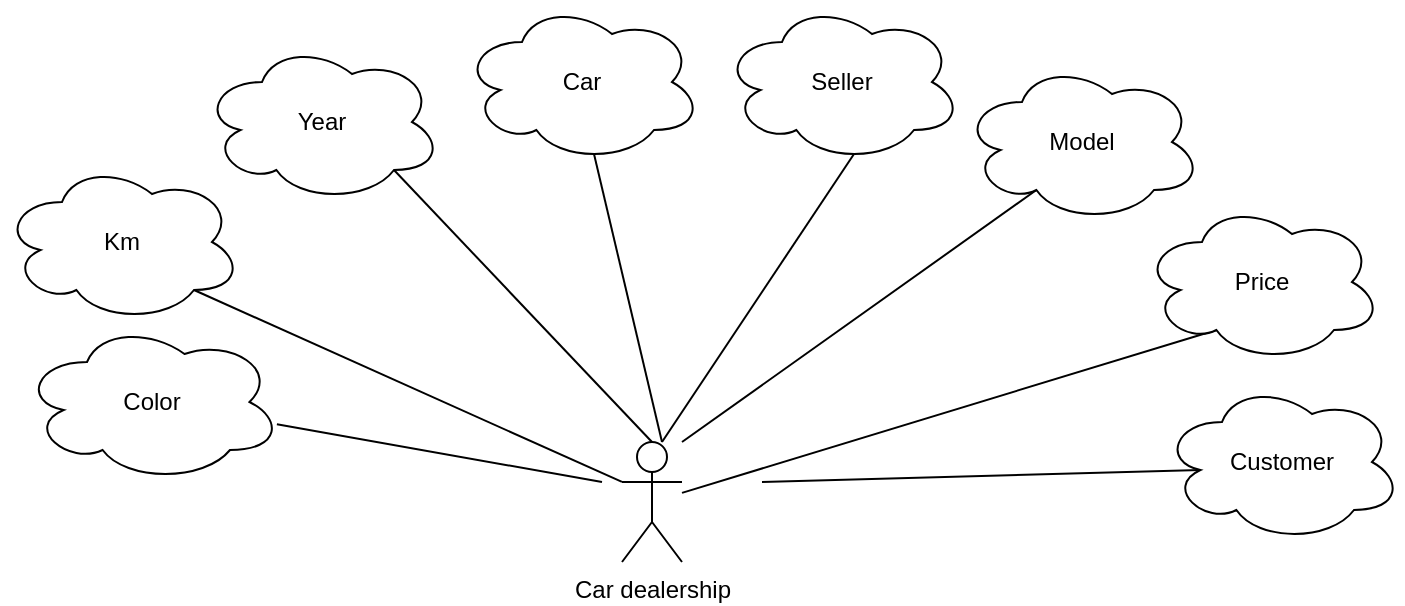 <mxfile>
    <diagram id="U-Ivx8b5jmvnGBw-06h0" name="Page-1">
        <mxGraphModel dx="966" dy="704" grid="1" gridSize="10" guides="1" tooltips="1" connect="1" arrows="1" fold="1" page="1" pageScale="1" pageWidth="850" pageHeight="1100" math="0" shadow="0">
            <root>
                <mxCell id="0"/>
                <mxCell id="1" parent="0"/>
                <mxCell id="2" value="Car dealership" style="shape=umlActor;verticalLabelPosition=bottom;verticalAlign=top;html=1;outlineConnect=0;" parent="1" vertex="1">
                    <mxGeometry x="385" y="520" width="30" height="60" as="geometry"/>
                </mxCell>
                <mxCell id="13" style="edgeStyle=none;html=1;exitX=0.55;exitY=0.95;exitDx=0;exitDy=0;exitPerimeter=0;endArrow=none;endFill=0;" parent="1" source="4" edge="1">
                    <mxGeometry relative="1" as="geometry">
                        <mxPoint x="405" y="520" as="targetPoint"/>
                    </mxGeometry>
                </mxCell>
                <mxCell id="4" value="Seller" style="ellipse;shape=cloud;whiteSpace=wrap;html=1;" parent="1" vertex="1">
                    <mxGeometry x="435" y="300" width="120" height="80" as="geometry"/>
                </mxCell>
                <mxCell id="14" style="edgeStyle=none;html=1;exitX=0.31;exitY=0.8;exitDx=0;exitDy=0;exitPerimeter=0;endArrow=none;endFill=0;" parent="1" source="5" edge="1">
                    <mxGeometry relative="1" as="geometry">
                        <mxPoint x="415" y="520" as="targetPoint"/>
                    </mxGeometry>
                </mxCell>
                <mxCell id="5" value="Model" style="ellipse;shape=cloud;whiteSpace=wrap;html=1;" parent="1" vertex="1">
                    <mxGeometry x="555" y="330" width="120" height="80" as="geometry"/>
                </mxCell>
                <mxCell id="12" style="edgeStyle=none;html=1;exitX=0.55;exitY=0.95;exitDx=0;exitDy=0;exitPerimeter=0;endArrow=none;endFill=0;" parent="1" source="6" edge="1">
                    <mxGeometry relative="1" as="geometry">
                        <mxPoint x="405" y="520" as="targetPoint"/>
                    </mxGeometry>
                </mxCell>
                <mxCell id="6" value="Car" style="ellipse;shape=cloud;whiteSpace=wrap;html=1;" parent="1" vertex="1">
                    <mxGeometry x="305" y="300" width="120" height="80" as="geometry"/>
                </mxCell>
                <mxCell id="11" style="edgeStyle=none;html=1;exitX=0.8;exitY=0.8;exitDx=0;exitDy=0;exitPerimeter=0;entryX=0.5;entryY=0;entryDx=0;entryDy=0;entryPerimeter=0;endArrow=none;endFill=0;" parent="1" source="7" target="2" edge="1">
                    <mxGeometry relative="1" as="geometry"/>
                </mxCell>
                <mxCell id="7" value="Year" style="ellipse;shape=cloud;whiteSpace=wrap;html=1;" parent="1" vertex="1">
                    <mxGeometry x="175" y="320" width="120" height="80" as="geometry"/>
                </mxCell>
                <mxCell id="10" style="edgeStyle=none;html=1;exitX=0.8;exitY=0.8;exitDx=0;exitDy=0;exitPerimeter=0;entryX=0;entryY=0.333;entryDx=0;entryDy=0;entryPerimeter=0;endArrow=none;endFill=0;" parent="1" source="8" target="2" edge="1">
                    <mxGeometry relative="1" as="geometry"/>
                </mxCell>
                <mxCell id="8" value="Km" style="ellipse;shape=cloud;whiteSpace=wrap;html=1;" parent="1" vertex="1">
                    <mxGeometry x="75" y="380" width="120" height="80" as="geometry"/>
                </mxCell>
                <mxCell id="15" style="edgeStyle=none;html=1;exitX=0.31;exitY=0.8;exitDx=0;exitDy=0;exitPerimeter=0;endArrow=none;endFill=0;" parent="1" source="9" target="2" edge="1">
                    <mxGeometry relative="1" as="geometry"/>
                </mxCell>
                <mxCell id="9" value="Price" style="ellipse;shape=cloud;whiteSpace=wrap;html=1;" parent="1" vertex="1">
                    <mxGeometry x="645" y="400" width="120" height="80" as="geometry"/>
                </mxCell>
                <mxCell id="17" style="edgeStyle=none;html=1;endArrow=none;endFill=0;" parent="1" source="16" edge="1">
                    <mxGeometry relative="1" as="geometry">
                        <mxPoint x="375" y="540" as="targetPoint"/>
                    </mxGeometry>
                </mxCell>
                <mxCell id="16" value="Color" style="ellipse;shape=cloud;whiteSpace=wrap;html=1;" parent="1" vertex="1">
                    <mxGeometry x="85" y="460" width="130" height="80" as="geometry"/>
                </mxCell>
                <mxCell id="6xvg-_Ezl0a2LgzH8M2s-19" style="html=1;endArrow=none;endFill=0;exitX=0.16;exitY=0.55;exitDx=0;exitDy=0;exitPerimeter=0;" parent="1" source="6xvg-_Ezl0a2LgzH8M2s-17" edge="1">
                    <mxGeometry relative="1" as="geometry">
                        <mxPoint x="455" y="540" as="targetPoint"/>
                    </mxGeometry>
                </mxCell>
                <mxCell id="6xvg-_Ezl0a2LgzH8M2s-17" value="Customer" style="ellipse;shape=cloud;whiteSpace=wrap;html=1;" parent="1" vertex="1">
                    <mxGeometry x="655" y="490" width="120" height="80" as="geometry"/>
                </mxCell>
            </root>
        </mxGraphModel>
    </diagram>
    <diagram id="GZqyax552sexaMXISnXk" name="Page-2">
        <mxGraphModel dx="966" dy="704" grid="1" gridSize="10" guides="1" tooltips="1" connect="1" arrows="1" fold="1" page="1" pageScale="1" pageWidth="850" pageHeight="1100" math="0" shadow="0">
            <root>
                <mxCell id="0"/>
                <mxCell id="1" parent="0"/>
                <mxCell id="TgFDSiCsrmZgiXGRbNWl-6" style="edgeStyle=orthogonalEdgeStyle;html=1;exitX=0;exitY=1;exitDx=0;exitDy=0;entryX=0.3;entryY=0.038;entryDx=0;entryDy=0;entryPerimeter=0;endArrow=none;endFill=0;" parent="1" source="TA_YlKs3oP5wKAomGCfq-1" target="uvHS9tXCYnlJ3znG8nro-5" edge="1">
                    <mxGeometry relative="1" as="geometry"/>
                </mxCell>
                <mxCell id="TA_YlKs3oP5wKAomGCfq-1" value="Car&amp;nbsp;" style="rounded=1;whiteSpace=wrap;html=1;" parent="1" vertex="1">
                    <mxGeometry x="70" y="370" width="120" height="60" as="geometry"/>
                </mxCell>
                <mxCell id="TgFDSiCsrmZgiXGRbNWl-13" style="edgeStyle=orthogonalEdgeStyle;html=1;exitX=0.75;exitY=0;exitDx=0;exitDy=0;entryX=0.311;entryY=0.888;entryDx=0;entryDy=0;entryPerimeter=0;endArrow=none;endFill=0;" parent="1" source="TA_YlKs3oP5wKAomGCfq-3" target="b5cZCzFoDvOUF65fmltz-3" edge="1">
                    <mxGeometry relative="1" as="geometry"/>
                </mxCell>
                <mxCell id="TgFDSiCsrmZgiXGRbNWl-14" style="edgeStyle=orthogonalEdgeStyle;html=1;exitX=1;exitY=0.5;exitDx=0;exitDy=0;entryX=0;entryY=1;entryDx=0;entryDy=0;endArrow=none;endFill=0;" parent="1" source="TA_YlKs3oP5wKAomGCfq-3" target="TgFDSiCsrmZgiXGRbNWl-3" edge="1">
                    <mxGeometry relative="1" as="geometry"/>
                </mxCell>
                <mxCell id="TgFDSiCsrmZgiXGRbNWl-15" style="edgeStyle=orthogonalEdgeStyle;html=1;exitX=0.25;exitY=0;exitDx=0;exitDy=0;entryX=0.5;entryY=1;entryDx=0;entryDy=0;endArrow=none;endFill=0;" parent="1" source="TA_YlKs3oP5wKAomGCfq-3" target="b5cZCzFoDvOUF65fmltz-2" edge="1">
                    <mxGeometry relative="1" as="geometry"/>
                </mxCell>
                <mxCell id="TA_YlKs3oP5wKAomGCfq-3" value="Cardealership" style="rounded=1;whiteSpace=wrap;html=1;" parent="1" vertex="1">
                    <mxGeometry x="380" y="610" width="120" height="60" as="geometry"/>
                </mxCell>
                <mxCell id="OZ_l_YYndTsU2LNHeQGf-1" value="Seller" style="rounded=1;whiteSpace=wrap;html=1;" parent="1" vertex="1">
                    <mxGeometry x="610" y="380" width="120" height="60" as="geometry"/>
                </mxCell>
                <mxCell id="H7JhAGaUztIQ5eexVdY9-2" style="edgeStyle=orthogonalEdgeStyle;html=1;exitX=0.5;exitY=1;exitDx=0;exitDy=0;entryX=0.888;entryY=-0.017;entryDx=0;entryDy=0;entryPerimeter=0;endArrow=none;endFill=0;" parent="1" source="uvHS9tXCYnlJ3znG8nro-1" target="TA_YlKs3oP5wKAomGCfq-1" edge="1">
                    <mxGeometry relative="1" as="geometry"/>
                </mxCell>
                <mxCell id="uvHS9tXCYnlJ3znG8nro-1" value="Id" style="ellipse;whiteSpace=wrap;html=1;" parent="1" vertex="1">
                    <mxGeometry x="200" y="300" width="90" height="40" as="geometry"/>
                </mxCell>
                <mxCell id="TgFDSiCsrmZgiXGRbNWl-7" style="edgeStyle=orthogonalEdgeStyle;html=1;exitX=0;exitY=0.5;exitDx=0;exitDy=0;entryX=1;entryY=0.5;entryDx=0;entryDy=0;endArrow=none;endFill=0;" parent="1" source="uvHS9tXCYnlJ3znG8nro-2" target="TA_YlKs3oP5wKAomGCfq-1" edge="1">
                    <mxGeometry relative="1" as="geometry"/>
                </mxCell>
                <mxCell id="uvHS9tXCYnlJ3znG8nro-2" value="Color" style="ellipse;whiteSpace=wrap;html=1;" parent="1" vertex="1">
                    <mxGeometry x="200" y="400" width="90" height="40" as="geometry"/>
                </mxCell>
                <mxCell id="TgFDSiCsrmZgiXGRbNWl-8" style="edgeStyle=orthogonalEdgeStyle;html=1;exitX=0.5;exitY=0;exitDx=0;exitDy=0;entryX=0.938;entryY=1.025;entryDx=0;entryDy=0;entryPerimeter=0;endArrow=none;endFill=0;" parent="1" source="uvHS9tXCYnlJ3znG8nro-3" target="TA_YlKs3oP5wKAomGCfq-1" edge="1">
                    <mxGeometry relative="1" as="geometry"/>
                </mxCell>
                <mxCell id="uvHS9tXCYnlJ3znG8nro-3" value="Km" style="ellipse;whiteSpace=wrap;html=1;" parent="1" vertex="1">
                    <mxGeometry x="180" y="460" width="90" height="40" as="geometry"/>
                </mxCell>
                <mxCell id="TgFDSiCsrmZgiXGRbNWl-5" style="edgeStyle=orthogonalEdgeStyle;html=1;exitX=0.5;exitY=1;exitDx=0;exitDy=0;entryX=0.192;entryY=-0.033;entryDx=0;entryDy=0;entryPerimeter=0;endArrow=none;endFill=0;" parent="1" source="uvHS9tXCYnlJ3znG8nro-4" target="TA_YlKs3oP5wKAomGCfq-1" edge="1">
                    <mxGeometry relative="1" as="geometry"/>
                </mxCell>
                <mxCell id="uvHS9tXCYnlJ3znG8nro-4" value="Year&lt;span style=&quot;color: rgba(0, 0, 0, 0); font-family: monospace; font-size: 0px; text-align: start;&quot;&gt;%3CmxGraphModel%3E%3Croot%3E%3CmxCell%20id%3D%220%22%2F%3E%3CmxCell%20id%3D%221%22%20parent%3D%220%22%2F%3E%3CmxCell%20id%3D%222%22%20value%3D%22Km%22%20style%3D%22ellipse%3BwhiteSpace%3Dwrap%3Bhtml%3D1%3B%22%20vertex%3D%221%22%20parent%3D%221%22%3E%3CmxGeometry%20x%3D%22130%22%20y%3D%22460%22%20width%3D%2290%22%20height%3D%2240%22%20as%3D%22geometry%22%2F%3E%3C%2FmxCell%3E%3C%2Froot%3E%3C%2FmxGraphModel%3EPro&lt;/span&gt;" style="ellipse;whiteSpace=wrap;html=1;" parent="1" vertex="1">
                    <mxGeometry x="80" y="300" width="90" height="40" as="geometry"/>
                </mxCell>
                <mxCell id="uvHS9tXCYnlJ3znG8nro-5" value="Price" style="ellipse;whiteSpace=wrap;html=1;" parent="1" vertex="1">
                    <mxGeometry x="60" y="460" width="90" height="40" as="geometry"/>
                </mxCell>
                <mxCell id="6nVjpn-sHIxczimpZQoj-24" style="edgeStyle=orthogonalEdgeStyle;html=1;exitX=0.5;exitY=1;exitDx=0;exitDy=0;entryX=0.75;entryY=0;entryDx=0;entryDy=0;endArrow=none;endFill=0;" parent="1" source="uvHS9tXCYnlJ3znG8nro-6" target="OZ_l_YYndTsU2LNHeQGf-1" edge="1">
                    <mxGeometry relative="1" as="geometry"/>
                </mxCell>
                <mxCell id="uvHS9tXCYnlJ3znG8nro-6" value="Id" style="ellipse;whiteSpace=wrap;html=1;" parent="1" vertex="1">
                    <mxGeometry x="680" y="310" width="90" height="40" as="geometry"/>
                </mxCell>
                <mxCell id="TgFDSiCsrmZgiXGRbNWl-9" style="edgeStyle=orthogonalEdgeStyle;html=1;exitX=0.5;exitY=0;exitDx=0;exitDy=0;entryX=0.575;entryY=0.983;entryDx=0;entryDy=0;entryPerimeter=0;endArrow=none;endFill=0;" parent="1" source="b5cZCzFoDvOUF65fmltz-1" target="TA_YlKs3oP5wKAomGCfq-1" edge="1">
                    <mxGeometry relative="1" as="geometry"/>
                </mxCell>
                <mxCell id="b5cZCzFoDvOUF65fmltz-1" value="Model" style="ellipse;whiteSpace=wrap;html=1;" parent="1" vertex="1">
                    <mxGeometry x="130" y="500" width="90" height="40" as="geometry"/>
                </mxCell>
                <mxCell id="b5cZCzFoDvOUF65fmltz-2" value="Id" style="ellipse;whiteSpace=wrap;html=1;" parent="1" vertex="1">
                    <mxGeometry x="340" y="540" width="90" height="40" as="geometry"/>
                </mxCell>
                <mxCell id="b5cZCzFoDvOUF65fmltz-3" value="Address" style="ellipse;whiteSpace=wrap;html=1;" parent="1" vertex="1">
                    <mxGeometry x="450" y="520" width="90" height="40" as="geometry"/>
                </mxCell>
                <mxCell id="TgFDSiCsrmZgiXGRbNWl-10" style="edgeStyle=orthogonalEdgeStyle;html=1;exitX=0.5;exitY=0;exitDx=0;exitDy=0;entryX=0.5;entryY=1;entryDx=0;entryDy=0;endArrow=none;endFill=0;" parent="1" source="TgFDSiCsrmZgiXGRbNWl-1" target="TgFDSiCsrmZgiXGRbNWl-4" edge="1">
                    <mxGeometry relative="1" as="geometry"/>
                </mxCell>
                <mxCell id="TgFDSiCsrmZgiXGRbNWl-1" value="Customer" style="rounded=1;whiteSpace=wrap;html=1;" parent="1" vertex="1">
                    <mxGeometry x="365" y="160" width="120" height="60" as="geometry"/>
                </mxCell>
                <mxCell id="6nVjpn-sHIxczimpZQoj-23" style="edgeStyle=orthogonalEdgeStyle;html=1;exitX=0.5;exitY=1;exitDx=0;exitDy=0;entryX=0.25;entryY=0;entryDx=0;entryDy=0;endArrow=none;endFill=0;" parent="1" source="TgFDSiCsrmZgiXGRbNWl-2" target="OZ_l_YYndTsU2LNHeQGf-1" edge="1">
                    <mxGeometry relative="1" as="geometry"/>
                </mxCell>
                <mxCell id="TgFDSiCsrmZgiXGRbNWl-2" value="Name" style="ellipse;whiteSpace=wrap;html=1;" parent="1" vertex="1">
                    <mxGeometry x="570" y="310" width="90" height="40" as="geometry"/>
                </mxCell>
                <mxCell id="TgFDSiCsrmZgiXGRbNWl-3" value="Name" style="ellipse;whiteSpace=wrap;html=1;" parent="1" vertex="1">
                    <mxGeometry x="540" y="630" width="90" height="40" as="geometry"/>
                </mxCell>
                <mxCell id="TgFDSiCsrmZgiXGRbNWl-4" value="Name" style="ellipse;whiteSpace=wrap;html=1;" parent="1" vertex="1">
                    <mxGeometry x="380" y="100" width="90" height="40" as="geometry"/>
                </mxCell>
                <mxCell id="6nVjpn-sHIxczimpZQoj-18" style="edgeStyle=orthogonalEdgeStyle;html=1;entryX=0.75;entryY=0;entryDx=0;entryDy=0;endArrow=none;endFill=0;" parent="1" source="TgFDSiCsrmZgiXGRbNWl-16" target="TgFDSiCsrmZgiXGRbNWl-1" edge="1">
                    <mxGeometry relative="1" as="geometry"/>
                </mxCell>
                <mxCell id="TgFDSiCsrmZgiXGRbNWl-16" value="Id" style="ellipse;whiteSpace=wrap;html=1;" parent="1" vertex="1">
                    <mxGeometry x="500" y="120" width="90" height="40" as="geometry"/>
                </mxCell>
                <mxCell id="6nVjpn-sHIxczimpZQoj-14" style="edgeStyle=orthogonalEdgeStyle;html=1;entryX=0.75;entryY=0;entryDx=0;entryDy=0;endArrow=none;endFill=0;" parent="1" source="6nVjpn-sHIxczimpZQoj-4" target="TA_YlKs3oP5wKAomGCfq-1" edge="1">
                    <mxGeometry relative="1" as="geometry"/>
                </mxCell>
                <mxCell id="6nVjpn-sHIxczimpZQoj-4" value="Description" style="ellipse;whiteSpace=wrap;html=1;" parent="1" vertex="1">
                    <mxGeometry x="140" y="260" width="90" height="40" as="geometry"/>
                </mxCell>
                <mxCell id="6nVjpn-sHIxczimpZQoj-10" style="edgeStyle=orthogonalEdgeStyle;html=1;entryX=-0.021;entryY=0.625;entryDx=0;entryDy=0;entryPerimeter=0;endArrow=none;endFill=0;" parent="1" source="6nVjpn-sHIxczimpZQoj-6" target="OZ_l_YYndTsU2LNHeQGf-1" edge="1">
                    <mxGeometry relative="1" as="geometry"/>
                </mxCell>
                <mxCell id="6nVjpn-sHIxczimpZQoj-11" style="edgeStyle=orthogonalEdgeStyle;html=1;entryX=0.5;entryY=1;entryDx=0;entryDy=0;endArrow=none;endFill=0;" parent="1" source="6nVjpn-sHIxczimpZQoj-6" target="TgFDSiCsrmZgiXGRbNWl-1" edge="1">
                    <mxGeometry relative="1" as="geometry"/>
                </mxCell>
                <mxCell id="6nVjpn-sHIxczimpZQoj-6" value="Sells to&amp;nbsp;" style="rhombus;whiteSpace=wrap;html=1;" parent="1" vertex="1">
                    <mxGeometry x="400" y="300" width="80" height="80" as="geometry"/>
                </mxCell>
                <mxCell id="6nVjpn-sHIxczimpZQoj-8" style="edgeStyle=orthogonalEdgeStyle;html=1;entryX=0.5;entryY=0;entryDx=0;entryDy=0;endArrow=none;endFill=0;" parent="1" source="6nVjpn-sHIxczimpZQoj-7" target="TA_YlKs3oP5wKAomGCfq-3" edge="1">
                    <mxGeometry relative="1" as="geometry"/>
                </mxCell>
                <mxCell id="6nVjpn-sHIxczimpZQoj-9" style="edgeStyle=orthogonalEdgeStyle;html=1;exitX=0;exitY=0.5;exitDx=0;exitDy=0;entryX=1;entryY=0.25;entryDx=0;entryDy=0;endArrow=none;endFill=0;" parent="1" source="6nVjpn-sHIxczimpZQoj-7" target="TA_YlKs3oP5wKAomGCfq-1" edge="1">
                    <mxGeometry relative="1" as="geometry"/>
                </mxCell>
                <mxCell id="6nVjpn-sHIxczimpZQoj-7" value="Has&amp;nbsp;" style="rhombus;whiteSpace=wrap;html=1;" parent="1" vertex="1">
                    <mxGeometry x="400" y="430" width="80" height="80" as="geometry"/>
                </mxCell>
                <mxCell id="6nVjpn-sHIxczimpZQoj-17" style="edgeStyle=orthogonalEdgeStyle;html=1;entryX=0.25;entryY=0;entryDx=0;entryDy=0;endArrow=none;endFill=0;" parent="1" source="6nVjpn-sHIxczimpZQoj-16" target="TgFDSiCsrmZgiXGRbNWl-1" edge="1">
                    <mxGeometry relative="1" as="geometry"/>
                </mxCell>
                <mxCell id="6nVjpn-sHIxczimpZQoj-16" value="Email" style="ellipse;whiteSpace=wrap;html=1;" parent="1" vertex="1">
                    <mxGeometry x="270" y="120" width="90" height="40" as="geometry"/>
                </mxCell>
                <mxCell id="6nVjpn-sHIxczimpZQoj-20" style="edgeStyle=orthogonalEdgeStyle;html=1;entryX=1;entryY=0.5;entryDx=0;entryDy=0;endArrow=none;endFill=0;" parent="1" source="6nVjpn-sHIxczimpZQoj-19" target="OZ_l_YYndTsU2LNHeQGf-1" edge="1">
                    <mxGeometry relative="1" as="geometry"/>
                </mxCell>
                <mxCell id="6nVjpn-sHIxczimpZQoj-19" value="Email" style="ellipse;whiteSpace=wrap;html=1;" parent="1" vertex="1">
                    <mxGeometry x="700" y="470" width="90" height="40" as="geometry"/>
                </mxCell>
                <mxCell id="R6_amMdMZtRf7JmausRf-2" style="edgeStyle=orthogonalEdgeStyle;html=1;entryX=0.5;entryY=0;entryDx=0;entryDy=0;endArrow=none;endFill=0;" parent="1" source="6nVjpn-sHIxczimpZQoj-21" target="OZ_l_YYndTsU2LNHeQGf-1" edge="1">
                    <mxGeometry relative="1" as="geometry"/>
                </mxCell>
                <mxCell id="6nVjpn-sHIxczimpZQoj-21" value="Phone" style="ellipse;whiteSpace=wrap;html=1;" parent="1" vertex="1">
                    <mxGeometry x="625" y="250" width="90" height="40" as="geometry"/>
                </mxCell>
                <mxCell id="R6_amMdMZtRf7JmausRf-3" style="edgeStyle=orthogonalEdgeStyle;html=1;entryX=0;entryY=0.5;entryDx=0;entryDy=0;endArrow=none;endFill=0;" parent="1" source="R6_amMdMZtRf7JmausRf-1" target="TgFDSiCsrmZgiXGRbNWl-1" edge="1">
                    <mxGeometry relative="1" as="geometry"/>
                </mxCell>
                <mxCell id="R6_amMdMZtRf7JmausRf-1" value="Phone" style="ellipse;whiteSpace=wrap;html=1;" parent="1" vertex="1">
                    <mxGeometry x="240" y="170" width="90" height="40" as="geometry"/>
                </mxCell>
                <mxCell id="nEmnstJWJX8s25lfUjQt-3" style="edgeStyle=orthogonalEdgeStyle;html=1;entryX=0.5;entryY=1;entryDx=0;entryDy=0;endArrow=none;endFill=0;" parent="1" source="nEmnstJWJX8s25lfUjQt-1" target="OZ_l_YYndTsU2LNHeQGf-1" edge="1">
                    <mxGeometry relative="1" as="geometry"/>
                </mxCell>
                <mxCell id="nEmnstJWJX8s25lfUjQt-4" style="edgeStyle=orthogonalEdgeStyle;html=1;exitX=0.5;exitY=1;exitDx=0;exitDy=0;entryX=1;entryY=0;entryDx=0;entryDy=0;endArrow=none;endFill=0;" parent="1" source="nEmnstJWJX8s25lfUjQt-1" target="TA_YlKs3oP5wKAomGCfq-3" edge="1">
                    <mxGeometry relative="1" as="geometry"/>
                </mxCell>
                <mxCell id="nEmnstJWJX8s25lfUjQt-1" value="Has" style="rhombus;whiteSpace=wrap;html=1;" parent="1" vertex="1">
                    <mxGeometry x="590" y="480" width="80" height="80" as="geometry"/>
                </mxCell>
            </root>
        </mxGraphModel>
    </diagram>
    <diagram id="1XsHsszDEtqQARkV1grq" name="Page-3">
        <mxGraphModel dx="966" dy="704" grid="1" gridSize="10" guides="1" tooltips="1" connect="1" arrows="1" fold="1" page="1" pageScale="1" pageWidth="850" pageHeight="1100" math="0" shadow="0">
            <root>
                <mxCell id="0"/>
                <mxCell id="1" parent="0"/>
                <mxCell id="M7Kcc7tO5mHnwzsgMWej-1" value="Car" style="swimlane;fontStyle=0;childLayout=stackLayout;horizontal=1;startSize=26;fillColor=none;horizontalStack=0;resizeParent=1;resizeParentMax=0;resizeLast=0;collapsible=1;marginBottom=0;" parent="1" vertex="1">
                    <mxGeometry x="125" y="266" width="160" height="208" as="geometry"/>
                </mxCell>
                <mxCell id="M7Kcc7tO5mHnwzsgMWej-2" value="Id : int" style="text;strokeColor=none;fillColor=none;align=left;verticalAlign=top;spacingLeft=4;spacingRight=4;overflow=hidden;rotatable=0;points=[[0,0.5],[1,0.5]];portConstraint=eastwest;" parent="M7Kcc7tO5mHnwzsgMWej-1" vertex="1">
                    <mxGeometry y="26" width="160" height="26" as="geometry"/>
                </mxCell>
                <mxCell id="M7Kcc7tO5mHnwzsgMWej-3" value="Model : varchar(30)" style="text;strokeColor=none;fillColor=none;align=left;verticalAlign=top;spacingLeft=4;spacingRight=4;overflow=hidden;rotatable=0;points=[[0,0.5],[1,0.5]];portConstraint=eastwest;" parent="M7Kcc7tO5mHnwzsgMWej-1" vertex="1">
                    <mxGeometry y="52" width="160" height="26" as="geometry"/>
                </mxCell>
                <mxCell id="M7Kcc7tO5mHnwzsgMWej-4" value="Km : int" style="text;strokeColor=none;fillColor=none;align=left;verticalAlign=top;spacingLeft=4;spacingRight=4;overflow=hidden;rotatable=0;points=[[0,0.5],[1,0.5]];portConstraint=eastwest;" parent="M7Kcc7tO5mHnwzsgMWej-1" vertex="1">
                    <mxGeometry y="78" width="160" height="26" as="geometry"/>
                </mxCell>
                <mxCell id="xzc-H0o8CTQxd3hXNvQ4-1" value="Color : string" style="text;strokeColor=none;fillColor=none;align=left;verticalAlign=top;spacingLeft=4;spacingRight=4;overflow=hidden;rotatable=0;points=[[0,0.5],[1,0.5]];portConstraint=eastwest;" parent="M7Kcc7tO5mHnwzsgMWej-1" vertex="1">
                    <mxGeometry y="104" width="160" height="26" as="geometry"/>
                </mxCell>
                <mxCell id="xzc-H0o8CTQxd3hXNvQ4-2" value="Price : decimal" style="text;strokeColor=none;fillColor=none;align=left;verticalAlign=top;spacingLeft=4;spacingRight=4;overflow=hidden;rotatable=0;points=[[0,0.5],[1,0.5]];portConstraint=eastwest;" parent="M7Kcc7tO5mHnwzsgMWej-1" vertex="1">
                    <mxGeometry y="130" width="160" height="26" as="geometry"/>
                </mxCell>
                <mxCell id="vkod-pp_GYwu3R-Mcvwx-1" value="Year : int" style="text;strokeColor=none;fillColor=none;align=left;verticalAlign=top;spacingLeft=4;spacingRight=4;overflow=hidden;rotatable=0;points=[[0,0.5],[1,0.5]];portConstraint=eastwest;" parent="M7Kcc7tO5mHnwzsgMWej-1" vertex="1">
                    <mxGeometry y="156" width="160" height="26" as="geometry"/>
                </mxCell>
                <mxCell id="dJ3_Njx39fum1CuIXPSE-1" value="Description : varchar(250)" style="text;strokeColor=none;fillColor=none;align=left;verticalAlign=top;spacingLeft=4;spacingRight=4;overflow=hidden;rotatable=0;points=[[0,0.5],[1,0.5]];portConstraint=eastwest;" parent="M7Kcc7tO5mHnwzsgMWej-1" vertex="1">
                    <mxGeometry y="182" width="160" height="26" as="geometry"/>
                </mxCell>
                <mxCell id="M7Kcc7tO5mHnwzsgMWej-5" value="Customer" style="swimlane;fontStyle=0;childLayout=stackLayout;horizontal=1;startSize=26;fillColor=none;horizontalStack=0;resizeParent=1;resizeParentMax=0;resizeLast=0;collapsible=1;marginBottom=0;" parent="1" vertex="1">
                    <mxGeometry x="315" y="116" width="140" height="130" as="geometry"/>
                </mxCell>
                <mxCell id="M7Kcc7tO5mHnwzsgMWej-6" value="Id : int" style="text;strokeColor=none;fillColor=none;align=left;verticalAlign=top;spacingLeft=4;spacingRight=4;overflow=hidden;rotatable=0;points=[[0,0.5],[1,0.5]];portConstraint=eastwest;" parent="M7Kcc7tO5mHnwzsgMWej-5" vertex="1">
                    <mxGeometry y="26" width="140" height="26" as="geometry"/>
                </mxCell>
                <mxCell id="M7Kcc7tO5mHnwzsgMWej-7" value="Name : varchar(30)" style="text;strokeColor=none;fillColor=none;align=left;verticalAlign=top;spacingLeft=4;spacingRight=4;overflow=hidden;rotatable=0;points=[[0,0.5],[1,0.5]];portConstraint=eastwest;" parent="M7Kcc7tO5mHnwzsgMWej-5" vertex="1">
                    <mxGeometry y="52" width="140" height="26" as="geometry"/>
                </mxCell>
                <mxCell id="M7Kcc7tO5mHnwzsgMWej-8" value="Email : varchar(30)" style="text;strokeColor=none;fillColor=none;align=left;verticalAlign=top;spacingLeft=4;spacingRight=4;overflow=hidden;rotatable=0;points=[[0,0.5],[1,0.5]];portConstraint=eastwest;" parent="M7Kcc7tO5mHnwzsgMWej-5" vertex="1">
                    <mxGeometry y="78" width="140" height="26" as="geometry"/>
                </mxCell>
                <mxCell id="0y3nYYWy9DztSpE_tjNv-1" value="Phone : int" style="text;strokeColor=none;fillColor=none;align=left;verticalAlign=top;spacingLeft=4;spacingRight=4;overflow=hidden;rotatable=0;points=[[0,0.5],[1,0.5]];portConstraint=eastwest;" parent="M7Kcc7tO5mHnwzsgMWej-5" vertex="1">
                    <mxGeometry y="104" width="140" height="26" as="geometry"/>
                </mxCell>
                <mxCell id="0_BfuSmBdAGNu2TGtr32-17" style="edgeStyle=orthogonalEdgeStyle;html=1;exitX=1;exitY=0.25;exitDx=0;exitDy=0;entryX=1;entryY=0.5;entryDx=0;entryDy=0;endArrow=none;endFill=0;" parent="1" source="M7Kcc7tO5mHnwzsgMWej-10" target="0_BfuSmBdAGNu2TGtr32-12" edge="1">
                    <mxGeometry relative="1" as="geometry"/>
                </mxCell>
                <mxCell id="M7Kcc7tO5mHnwzsgMWej-10" value="Seller" style="swimlane;fontStyle=0;childLayout=stackLayout;horizontal=1;startSize=26;fillColor=none;horizontalStack=0;resizeParent=1;resizeParentMax=0;resizeLast=0;collapsible=1;marginBottom=0;" parent="1" vertex="1">
                    <mxGeometry x="585" y="316" width="140" height="156" as="geometry"/>
                </mxCell>
                <mxCell id="M7Kcc7tO5mHnwzsgMWej-11" value="Id : int" style="text;strokeColor=none;fillColor=none;align=left;verticalAlign=top;spacingLeft=4;spacingRight=4;overflow=hidden;rotatable=0;points=[[0,0.5],[1,0.5]];portConstraint=eastwest;" parent="M7Kcc7tO5mHnwzsgMWej-10" vertex="1">
                    <mxGeometry y="26" width="140" height="26" as="geometry"/>
                </mxCell>
                <mxCell id="M7Kcc7tO5mHnwzsgMWej-12" value="Name : varchar(30)" style="text;strokeColor=none;fillColor=none;align=left;verticalAlign=top;spacingLeft=4;spacingRight=4;overflow=hidden;rotatable=0;points=[[0,0.5],[1,0.5]];portConstraint=eastwest;" parent="M7Kcc7tO5mHnwzsgMWej-10" vertex="1">
                    <mxGeometry y="52" width="140" height="26" as="geometry"/>
                </mxCell>
                <mxCell id="M7Kcc7tO5mHnwzsgMWej-13" value="Email : varchar(30)" style="text;strokeColor=none;fillColor=none;align=left;verticalAlign=top;spacingLeft=4;spacingRight=4;overflow=hidden;rotatable=0;points=[[0,0.5],[1,0.5]];portConstraint=eastwest;" parent="M7Kcc7tO5mHnwzsgMWej-10" vertex="1">
                    <mxGeometry y="78" width="140" height="26" as="geometry"/>
                </mxCell>
                <mxCell id="0y3nYYWy9DztSpE_tjNv-2" value="Phone : int" style="text;strokeColor=none;fillColor=none;align=left;verticalAlign=top;spacingLeft=4;spacingRight=4;overflow=hidden;rotatable=0;points=[[0,0.5],[1,0.5]];portConstraint=eastwest;" parent="M7Kcc7tO5mHnwzsgMWej-10" vertex="1">
                    <mxGeometry y="104" width="140" height="26" as="geometry"/>
                </mxCell>
                <mxCell id="0_BfuSmBdAGNu2TGtr32-6" value="fk_dealership" style="text;strokeColor=none;fillColor=none;align=left;verticalAlign=top;spacingLeft=4;spacingRight=4;overflow=hidden;rotatable=0;points=[[0,0.5],[1,0.5]];portConstraint=eastwest;" parent="M7Kcc7tO5mHnwzsgMWej-10" vertex="1">
                    <mxGeometry y="130" width="140" height="26" as="geometry"/>
                </mxCell>
                <mxCell id="KBpuIJMSOAYtGrzq9KVQ-1" value="Dealership" style="swimlane;fontStyle=0;childLayout=stackLayout;horizontal=1;startSize=26;fillColor=none;horizontalStack=0;resizeParent=1;resizeParentMax=0;resizeLast=0;collapsible=1;marginBottom=0;" parent="1" vertex="1">
                    <mxGeometry x="365" y="486" width="140" height="104" as="geometry"/>
                </mxCell>
                <mxCell id="KBpuIJMSOAYtGrzq9KVQ-4" value="Id : int" style="text;strokeColor=none;fillColor=none;align=left;verticalAlign=top;spacingLeft=4;spacingRight=4;overflow=hidden;rotatable=0;points=[[0,0.5],[1,0.5]];portConstraint=eastwest;" parent="KBpuIJMSOAYtGrzq9KVQ-1" vertex="1">
                    <mxGeometry y="26" width="140" height="26" as="geometry"/>
                </mxCell>
                <mxCell id="KBpuIJMSOAYtGrzq9KVQ-2" value="Name : varchar(30)" style="text;strokeColor=none;fillColor=none;align=left;verticalAlign=top;spacingLeft=4;spacingRight=4;overflow=hidden;rotatable=0;points=[[0,0.5],[1,0.5]];portConstraint=eastwest;" parent="KBpuIJMSOAYtGrzq9KVQ-1" vertex="1">
                    <mxGeometry y="52" width="140" height="26" as="geometry"/>
                </mxCell>
                <mxCell id="KBpuIJMSOAYtGrzq9KVQ-3" value="Address : varchar(30)" style="text;strokeColor=none;fillColor=none;align=left;verticalAlign=top;spacingLeft=4;spacingRight=4;overflow=hidden;rotatable=0;points=[[0,0.5],[1,0.5]];portConstraint=eastwest;" parent="KBpuIJMSOAYtGrzq9KVQ-1" vertex="1">
                    <mxGeometry y="78" width="140" height="26" as="geometry"/>
                </mxCell>
                <mxCell id="0_BfuSmBdAGNu2TGtr32-7" style="edgeStyle=orthogonalEdgeStyle;html=1;exitX=0;exitY=0.5;exitDx=0;exitDy=0;entryX=1;entryY=0.5;entryDx=0;entryDy=0;endArrow=none;endFill=0;" parent="1" source="0_BfuSmBdAGNu2TGtr32-6" target="KBpuIJMSOAYtGrzq9KVQ-4" edge="1">
                    <mxGeometry relative="1" as="geometry"/>
                </mxCell>
                <mxCell id="0_BfuSmBdAGNu2TGtr32-9" value="action" style="swimlane;fontStyle=0;childLayout=stackLayout;horizontal=1;startSize=26;fillColor=none;horizontalStack=0;resizeParent=1;resizeParentMax=0;resizeLast=0;collapsible=1;marginBottom=0;" parent="1" vertex="1">
                    <mxGeometry x="515" y="90" width="140" height="208" as="geometry"/>
                </mxCell>
                <mxCell id="0_BfuSmBdAGNu2TGtr32-10" value="Id : int" style="text;strokeColor=none;fillColor=none;align=left;verticalAlign=top;spacingLeft=4;spacingRight=4;overflow=hidden;rotatable=0;points=[[0,0.5],[1,0.5]];portConstraint=eastwest;" parent="0_BfuSmBdAGNu2TGtr32-9" vertex="1">
                    <mxGeometry y="26" width="140" height="26" as="geometry"/>
                </mxCell>
                <mxCell id="0_BfuSmBdAGNu2TGtr32-11" value="fk_customer" style="text;strokeColor=none;fillColor=none;align=left;verticalAlign=top;spacingLeft=4;spacingRight=4;overflow=hidden;rotatable=0;points=[[0,0.5],[1,0.5]];portConstraint=eastwest;" parent="0_BfuSmBdAGNu2TGtr32-9" vertex="1">
                    <mxGeometry y="52" width="140" height="26" as="geometry"/>
                </mxCell>
                <mxCell id="0_BfuSmBdAGNu2TGtr32-12" value="fk_seller" style="text;strokeColor=none;fillColor=none;align=left;verticalAlign=top;spacingLeft=4;spacingRight=4;overflow=hidden;rotatable=0;points=[[0,0.5],[1,0.5]];portConstraint=eastwest;" parent="0_BfuSmBdAGNu2TGtr32-9" vertex="1">
                    <mxGeometry y="78" width="140" height="26" as="geometry"/>
                </mxCell>
                <mxCell id="0_BfuSmBdAGNu2TGtr32-13" value="fk_car" style="text;strokeColor=none;fillColor=none;align=left;verticalAlign=top;spacingLeft=4;spacingRight=4;overflow=hidden;rotatable=0;points=[[0,0.5],[1,0.5]];portConstraint=eastwest;" parent="0_BfuSmBdAGNu2TGtr32-9" vertex="1">
                    <mxGeometry y="104" width="140" height="26" as="geometry"/>
                </mxCell>
                <mxCell id="0_BfuSmBdAGNu2TGtr32-14" value="address" style="text;strokeColor=none;fillColor=none;align=left;verticalAlign=top;spacingLeft=4;spacingRight=4;overflow=hidden;rotatable=0;points=[[0,0.5],[1,0.5]];portConstraint=eastwest;" parent="0_BfuSmBdAGNu2TGtr32-9" vertex="1">
                    <mxGeometry y="130" width="140" height="26" as="geometry"/>
                </mxCell>
                <mxCell id="0_BfuSmBdAGNu2TGtr32-15" value="payment_method" style="text;strokeColor=none;fillColor=none;align=left;verticalAlign=top;spacingLeft=4;spacingRight=4;overflow=hidden;rotatable=0;points=[[0,0.5],[1,0.5]];portConstraint=eastwest;" parent="0_BfuSmBdAGNu2TGtr32-9" vertex="1">
                    <mxGeometry y="156" width="140" height="26" as="geometry"/>
                </mxCell>
                <mxCell id="f1vAmSRc3GOfk4E-Ek-_-1" value="date" style="text;strokeColor=none;fillColor=none;align=left;verticalAlign=top;spacingLeft=4;spacingRight=4;overflow=hidden;rotatable=0;points=[[0,0.5],[1,0.5]];portConstraint=eastwest;" parent="0_BfuSmBdAGNu2TGtr32-9" vertex="1">
                    <mxGeometry y="182" width="140" height="26" as="geometry"/>
                </mxCell>
                <mxCell id="0_BfuSmBdAGNu2TGtr32-16" style="edgeStyle=orthogonalEdgeStyle;html=1;exitX=1;exitY=0.5;exitDx=0;exitDy=0;endArrow=none;endFill=0;" parent="1" source="M7Kcc7tO5mHnwzsgMWej-6" edge="1">
                    <mxGeometry relative="1" as="geometry">
                        <mxPoint x="515" y="155" as="targetPoint"/>
                    </mxGeometry>
                </mxCell>
                <mxCell id="0_BfuSmBdAGNu2TGtr32-18" style="edgeStyle=orthogonalEdgeStyle;html=1;exitX=0;exitY=0.5;exitDx=0;exitDy=0;entryX=1;entryY=0.5;entryDx=0;entryDy=0;endArrow=none;endFill=0;" parent="1" source="0_BfuSmBdAGNu2TGtr32-13" target="M7Kcc7tO5mHnwzsgMWej-2" edge="1">
                    <mxGeometry relative="1" as="geometry">
                        <Array as="points">
                            <mxPoint x="485" y="207"/>
                            <mxPoint x="485" y="336"/>
                            <mxPoint x="400" y="336"/>
                            <mxPoint x="400" y="305"/>
                        </Array>
                    </mxGeometry>
                </mxCell>
                <mxCell id="3dl0OUvCt9JMeN3q5K4r-1" style="edgeStyle=orthogonalEdgeStyle;html=1;exitX=0;exitY=0.5;exitDx=0;exitDy=0;entryX=0;entryY=0.5;entryDx=0;entryDy=0;endArrow=none;endFill=0;" parent="1" source="KBpuIJMSOAYtGrzq9KVQ-4" target="M7Kcc7tO5mHnwzsgMWej-2" edge="1">
                    <mxGeometry relative="1" as="geometry"/>
                </mxCell>
            </root>
        </mxGraphModel>
    </diagram>
</mxfile>